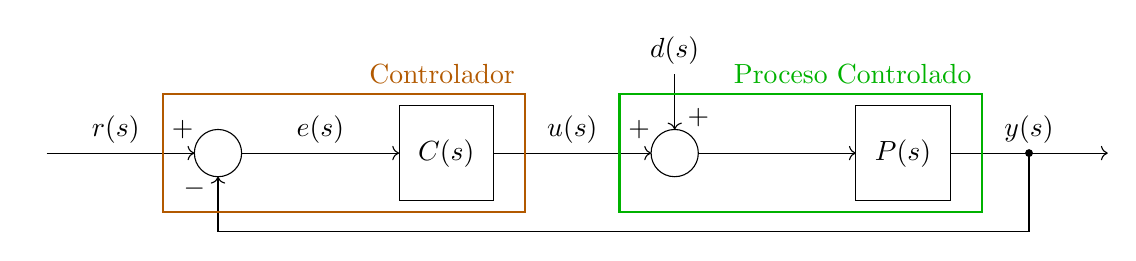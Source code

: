 \begin{tikzpicture}
    
    \node [name=entrada] {};

    \draw [->] (entrada) -- ++(1,0) node [above] {$r(s)$} -- ++(1,0) node (suma1) {};

    \draw [->] (suma1) ++(0.3cm, 0) node (suma1centro) {} circle (0.3cm);
    \draw (suma1centro) ++(-0.45,0.3) node {$+$};
    \draw (suma1centro) ++(-0.3,-0.45) node {$-$};

    \draw [->] (suma1centro) ++(0.3,0) -- ++(1,0) node [above] {$e(s)$} -- ++(1,0) node (controlador) {};

    \draw (controlador) ++(0, -0.6) rectangle ++(1.2,1.2);
    \draw (controlador) ++(0.6,0) node {$C(s)$};

    \draw [->] (controlador) ++(1.2,0) -- ++(1,0) node [above] {$u(s)$} -- ++(1,0) node (suma2) {};

    \draw [->] (suma2) ++(0.3cm, 0) node (suma2centro) {} circle (0.3cm);
    \draw (suma2centro) ++(-0.45,0.3) node {$+$};
    \draw (suma2centro) ++(0.3,0.45) node {$+$};

    \draw [->] (suma2centro) ++(0,1) node [above] {$d(s)$} -- ++(0,-0.7);

    \draw [->] (suma2centro) ++(0.3, 0) -- ++(1,0) node [above] {} -- ++(1,0) node (proceso) {};

    \draw (proceso) ++(0, -0.6) rectangle ++(1.2,1.2);
    \draw (proceso) ++(0.6,0) node {$P(s)$};

    \draw [->] (proceso) ++(1.2, 0) -- ++(1,0) node [above] {$y(s)$} -- ++(1,0);
    \fill (proceso) ++(2.2,0) circle (0.05cm);

    \draw [->] (proceso) ++(2.2,0) -- ++(0,-1) -- ++(-10.3,0) -- ++(0,0.7);

    \draw [color=orange!70!black, thick]  (entrada) ++(1.6,-0.75) rectangle ++(4.6,1.5) node [above left] {Controlador};

    \draw [color=green!70!black, thick]  (entrada) ++(7.4,-0.75) rectangle ++(4.6,1.5) node [above left] {Proceso Controlado};
    
\end{tikzpicture}